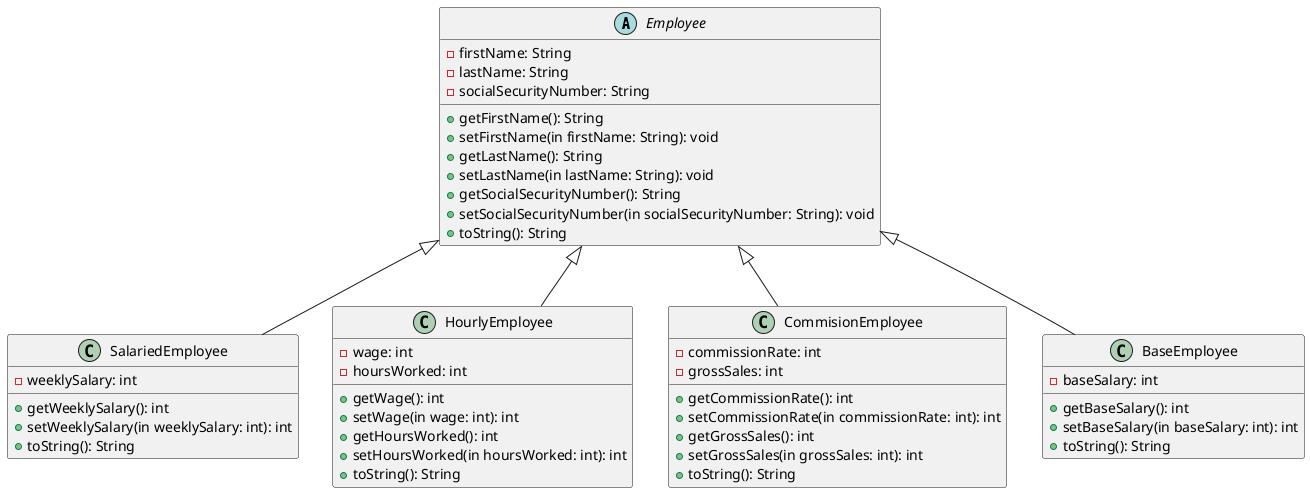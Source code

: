 @startuml

Employee <|-- SalariedEmployee
Employee <|-- HourlyEmployee
Employee <|-- CommisionEmployee
Employee <|-- BaseEmployee

abstract class Employee {
  - firstName: String
  - lastName: String
  - socialSecurityNumber: String

  + getFirstName(): String
  + setFirstName(in firstName: String): void
  + getLastName(): String
  + setLastName(in lastName: String): void
  + getSocialSecurityNumber(): String
  + setSocialSecurityNumber(in socialSecurityNumber: String): void
  + toString(): String
}

class SalariedEmployee {
  - weeklySalary: int

  + getWeeklySalary(): int
  + setWeeklySalary(in weeklySalary: int): int
  + toString(): String
}

class HourlyEmployee {
  - wage: int
  - hoursWorked: int

  + getWage(): int
  + setWage(in wage: int): int
  + getHoursWorked(): int
  + setHoursWorked(in hoursWorked: int): int
  + toString(): String
}

class CommisionEmployee {
  - commissionRate: int
  - grossSales: int

  + getCommissionRate(): int
  + setCommissionRate(in commissionRate: int): int
  + getGrossSales(): int
  + setGrossSales(in grossSales: int): int
  + toString(): String
}

class BaseEmployee {
  - baseSalary: int

  + getBaseSalary(): int
  + setBaseSalary(in baseSalary: int): int
  + toString(): String
}

@enduml